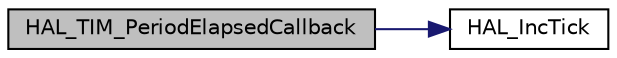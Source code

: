 digraph "HAL_TIM_PeriodElapsedCallback"
{
  edge [fontname="Helvetica",fontsize="10",labelfontname="Helvetica",labelfontsize="10"];
  node [fontname="Helvetica",fontsize="10",shape=record];
  rankdir="LR";
  Node12 [label="HAL_TIM_PeriodElapsedCallback",height=0.2,width=0.4,color="black", fillcolor="grey75", style="filled", fontcolor="black"];
  Node12 -> Node13 [color="midnightblue",fontsize="10",style="solid",fontname="Helvetica"];
  Node13 [label="HAL_IncTick",height=0.2,width=0.4,color="black", fillcolor="white", style="filled",URL="$group___h_a_l___exported___functions___group2.html#gaba5b726bfedd013bf7bb5a51d5c4f188",tooltip="This function is called to increment a global variable \"uwTick\" used as application time base..."];
}
